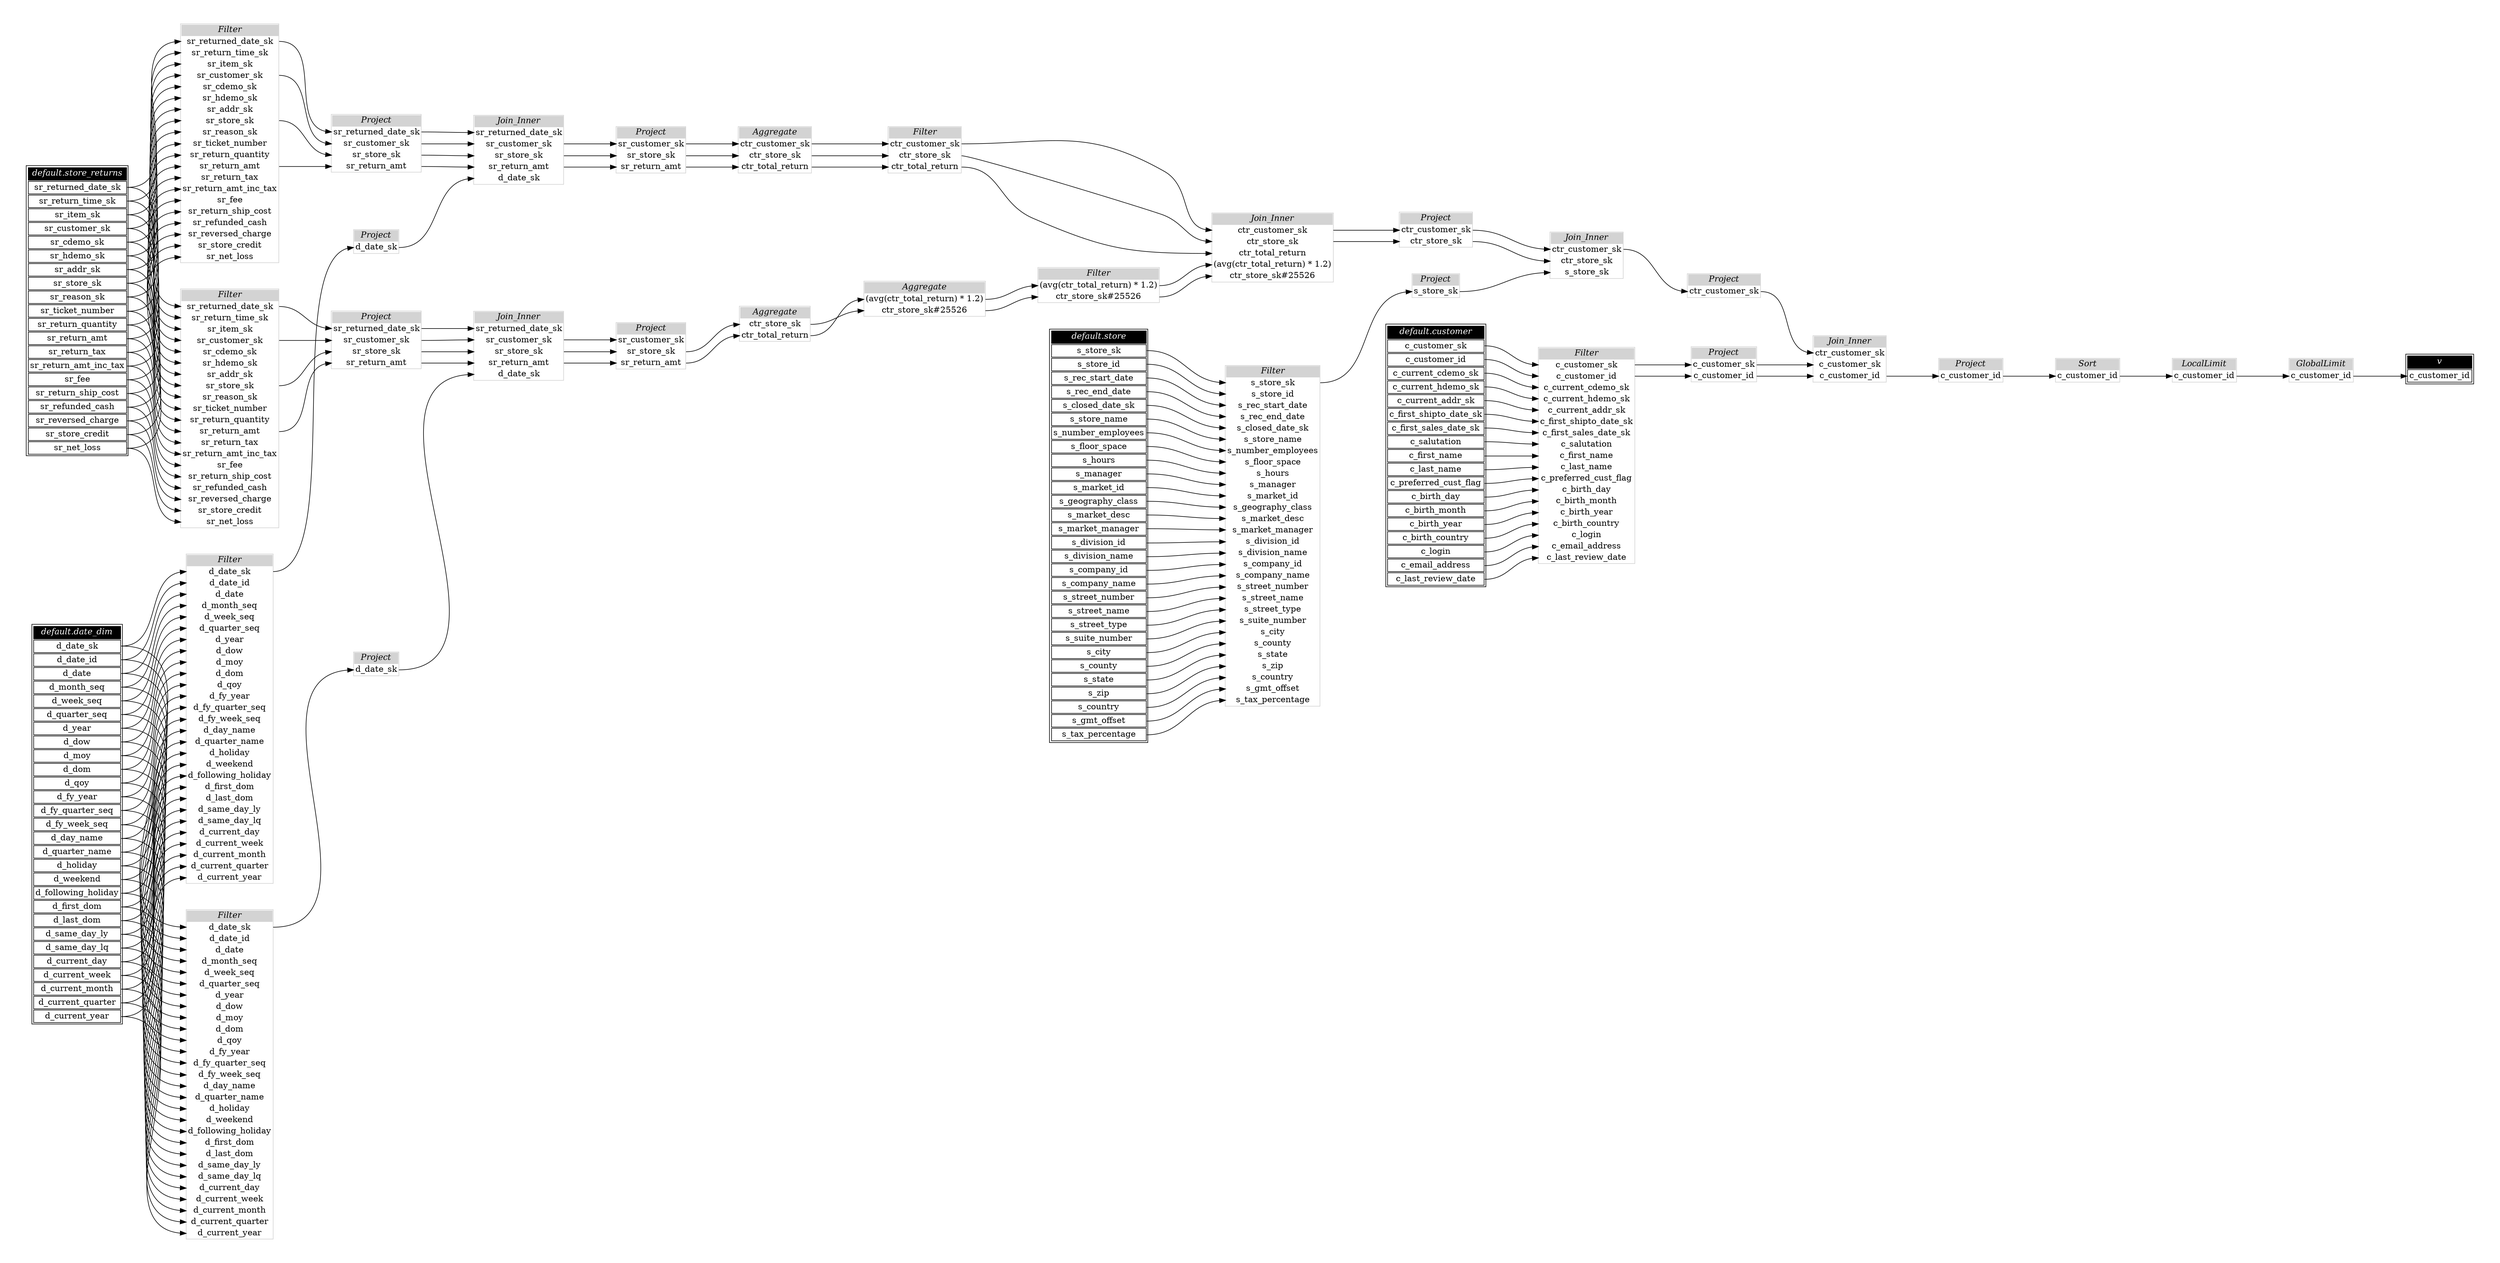 // Automatically generated by TPCDSFlowTestSuite


digraph {
  graph [pad="0.5" nodesep="0.5" ranksep="1" fontname="Helvetica" rankdir=LR];
  node [shape=plaintext]

  
"Aggregate_13cdd95" [label=<
<table color="lightgray" border="1" cellborder="0" cellspacing="0">
  <tr><td bgcolor="lightgray" port="nodeName"><i>Aggregate</i></td></tr>
  <tr><td port="0">ctr_store_sk</td></tr>
<tr><td port="1">ctr_total_return</td></tr>
</table>>];
     

"Aggregate_d867f90" [label=<
<table color="lightgray" border="1" cellborder="0" cellspacing="0">
  <tr><td bgcolor="lightgray" port="nodeName"><i>Aggregate</i></td></tr>
  <tr><td port="0">(avg(ctr_total_return) * 1.2)</td></tr>
<tr><td port="1">ctr_store_sk#25526</td></tr>
</table>>];
     

"Aggregate_f78fa3a" [label=<
<table color="lightgray" border="1" cellborder="0" cellspacing="0">
  <tr><td bgcolor="lightgray" port="nodeName"><i>Aggregate</i></td></tr>
  <tr><td port="0">ctr_customer_sk</td></tr>
<tr><td port="1">ctr_store_sk</td></tr>
<tr><td port="2">ctr_total_return</td></tr>
</table>>];
     

"Filter_153cae5" [label=<
<table color="lightgray" border="1" cellborder="0" cellspacing="0">
  <tr><td bgcolor="lightgray" port="nodeName"><i>Filter</i></td></tr>
  <tr><td port="0">s_store_sk</td></tr>
<tr><td port="1">s_store_id</td></tr>
<tr><td port="2">s_rec_start_date</td></tr>
<tr><td port="3">s_rec_end_date</td></tr>
<tr><td port="4">s_closed_date_sk</td></tr>
<tr><td port="5">s_store_name</td></tr>
<tr><td port="6">s_number_employees</td></tr>
<tr><td port="7">s_floor_space</td></tr>
<tr><td port="8">s_hours</td></tr>
<tr><td port="9">s_manager</td></tr>
<tr><td port="10">s_market_id</td></tr>
<tr><td port="11">s_geography_class</td></tr>
<tr><td port="12">s_market_desc</td></tr>
<tr><td port="13">s_market_manager</td></tr>
<tr><td port="14">s_division_id</td></tr>
<tr><td port="15">s_division_name</td></tr>
<tr><td port="16">s_company_id</td></tr>
<tr><td port="17">s_company_name</td></tr>
<tr><td port="18">s_street_number</td></tr>
<tr><td port="19">s_street_name</td></tr>
<tr><td port="20">s_street_type</td></tr>
<tr><td port="21">s_suite_number</td></tr>
<tr><td port="22">s_city</td></tr>
<tr><td port="23">s_county</td></tr>
<tr><td port="24">s_state</td></tr>
<tr><td port="25">s_zip</td></tr>
<tr><td port="26">s_country</td></tr>
<tr><td port="27">s_gmt_offset</td></tr>
<tr><td port="28">s_tax_percentage</td></tr>
</table>>];
     

"Filter_1fbab2b" [label=<
<table color="lightgray" border="1" cellborder="0" cellspacing="0">
  <tr><td bgcolor="lightgray" port="nodeName"><i>Filter</i></td></tr>
  <tr><td port="0">(avg(ctr_total_return) * 1.2)</td></tr>
<tr><td port="1">ctr_store_sk#25526</td></tr>
</table>>];
     

"Filter_a285d50" [label=<
<table color="lightgray" border="1" cellborder="0" cellspacing="0">
  <tr><td bgcolor="lightgray" port="nodeName"><i>Filter</i></td></tr>
  <tr><td port="0">sr_returned_date_sk</td></tr>
<tr><td port="1">sr_return_time_sk</td></tr>
<tr><td port="2">sr_item_sk</td></tr>
<tr><td port="3">sr_customer_sk</td></tr>
<tr><td port="4">sr_cdemo_sk</td></tr>
<tr><td port="5">sr_hdemo_sk</td></tr>
<tr><td port="6">sr_addr_sk</td></tr>
<tr><td port="7">sr_store_sk</td></tr>
<tr><td port="8">sr_reason_sk</td></tr>
<tr><td port="9">sr_ticket_number</td></tr>
<tr><td port="10">sr_return_quantity</td></tr>
<tr><td port="11">sr_return_amt</td></tr>
<tr><td port="12">sr_return_tax</td></tr>
<tr><td port="13">sr_return_amt_inc_tax</td></tr>
<tr><td port="14">sr_fee</td></tr>
<tr><td port="15">sr_return_ship_cost</td></tr>
<tr><td port="16">sr_refunded_cash</td></tr>
<tr><td port="17">sr_reversed_charge</td></tr>
<tr><td port="18">sr_store_credit</td></tr>
<tr><td port="19">sr_net_loss</td></tr>
</table>>];
     

"Filter_b9f4229" [label=<
<table color="lightgray" border="1" cellborder="0" cellspacing="0">
  <tr><td bgcolor="lightgray" port="nodeName"><i>Filter</i></td></tr>
  <tr><td port="0">sr_returned_date_sk</td></tr>
<tr><td port="1">sr_return_time_sk</td></tr>
<tr><td port="2">sr_item_sk</td></tr>
<tr><td port="3">sr_customer_sk</td></tr>
<tr><td port="4">sr_cdemo_sk</td></tr>
<tr><td port="5">sr_hdemo_sk</td></tr>
<tr><td port="6">sr_addr_sk</td></tr>
<tr><td port="7">sr_store_sk</td></tr>
<tr><td port="8">sr_reason_sk</td></tr>
<tr><td port="9">sr_ticket_number</td></tr>
<tr><td port="10">sr_return_quantity</td></tr>
<tr><td port="11">sr_return_amt</td></tr>
<tr><td port="12">sr_return_tax</td></tr>
<tr><td port="13">sr_return_amt_inc_tax</td></tr>
<tr><td port="14">sr_fee</td></tr>
<tr><td port="15">sr_return_ship_cost</td></tr>
<tr><td port="16">sr_refunded_cash</td></tr>
<tr><td port="17">sr_reversed_charge</td></tr>
<tr><td port="18">sr_store_credit</td></tr>
<tr><td port="19">sr_net_loss</td></tr>
</table>>];
     

"Filter_bdf3bd4" [label=<
<table color="lightgray" border="1" cellborder="0" cellspacing="0">
  <tr><td bgcolor="lightgray" port="nodeName"><i>Filter</i></td></tr>
  <tr><td port="0">ctr_customer_sk</td></tr>
<tr><td port="1">ctr_store_sk</td></tr>
<tr><td port="2">ctr_total_return</td></tr>
</table>>];
     

"Filter_c5f93dc" [label=<
<table color="lightgray" border="1" cellborder="0" cellspacing="0">
  <tr><td bgcolor="lightgray" port="nodeName"><i>Filter</i></td></tr>
  <tr><td port="0">c_customer_sk</td></tr>
<tr><td port="1">c_customer_id</td></tr>
<tr><td port="2">c_current_cdemo_sk</td></tr>
<tr><td port="3">c_current_hdemo_sk</td></tr>
<tr><td port="4">c_current_addr_sk</td></tr>
<tr><td port="5">c_first_shipto_date_sk</td></tr>
<tr><td port="6">c_first_sales_date_sk</td></tr>
<tr><td port="7">c_salutation</td></tr>
<tr><td port="8">c_first_name</td></tr>
<tr><td port="9">c_last_name</td></tr>
<tr><td port="10">c_preferred_cust_flag</td></tr>
<tr><td port="11">c_birth_day</td></tr>
<tr><td port="12">c_birth_month</td></tr>
<tr><td port="13">c_birth_year</td></tr>
<tr><td port="14">c_birth_country</td></tr>
<tr><td port="15">c_login</td></tr>
<tr><td port="16">c_email_address</td></tr>
<tr><td port="17">c_last_review_date</td></tr>
</table>>];
     

"Filter_cb48762" [label=<
<table color="lightgray" border="1" cellborder="0" cellspacing="0">
  <tr><td bgcolor="lightgray" port="nodeName"><i>Filter</i></td></tr>
  <tr><td port="0">d_date_sk</td></tr>
<tr><td port="1">d_date_id</td></tr>
<tr><td port="2">d_date</td></tr>
<tr><td port="3">d_month_seq</td></tr>
<tr><td port="4">d_week_seq</td></tr>
<tr><td port="5">d_quarter_seq</td></tr>
<tr><td port="6">d_year</td></tr>
<tr><td port="7">d_dow</td></tr>
<tr><td port="8">d_moy</td></tr>
<tr><td port="9">d_dom</td></tr>
<tr><td port="10">d_qoy</td></tr>
<tr><td port="11">d_fy_year</td></tr>
<tr><td port="12">d_fy_quarter_seq</td></tr>
<tr><td port="13">d_fy_week_seq</td></tr>
<tr><td port="14">d_day_name</td></tr>
<tr><td port="15">d_quarter_name</td></tr>
<tr><td port="16">d_holiday</td></tr>
<tr><td port="17">d_weekend</td></tr>
<tr><td port="18">d_following_holiday</td></tr>
<tr><td port="19">d_first_dom</td></tr>
<tr><td port="20">d_last_dom</td></tr>
<tr><td port="21">d_same_day_ly</td></tr>
<tr><td port="22">d_same_day_lq</td></tr>
<tr><td port="23">d_current_day</td></tr>
<tr><td port="24">d_current_week</td></tr>
<tr><td port="25">d_current_month</td></tr>
<tr><td port="26">d_current_quarter</td></tr>
<tr><td port="27">d_current_year</td></tr>
</table>>];
     

"Filter_eeb4b7f" [label=<
<table color="lightgray" border="1" cellborder="0" cellspacing="0">
  <tr><td bgcolor="lightgray" port="nodeName"><i>Filter</i></td></tr>
  <tr><td port="0">d_date_sk</td></tr>
<tr><td port="1">d_date_id</td></tr>
<tr><td port="2">d_date</td></tr>
<tr><td port="3">d_month_seq</td></tr>
<tr><td port="4">d_week_seq</td></tr>
<tr><td port="5">d_quarter_seq</td></tr>
<tr><td port="6">d_year</td></tr>
<tr><td port="7">d_dow</td></tr>
<tr><td port="8">d_moy</td></tr>
<tr><td port="9">d_dom</td></tr>
<tr><td port="10">d_qoy</td></tr>
<tr><td port="11">d_fy_year</td></tr>
<tr><td port="12">d_fy_quarter_seq</td></tr>
<tr><td port="13">d_fy_week_seq</td></tr>
<tr><td port="14">d_day_name</td></tr>
<tr><td port="15">d_quarter_name</td></tr>
<tr><td port="16">d_holiday</td></tr>
<tr><td port="17">d_weekend</td></tr>
<tr><td port="18">d_following_holiday</td></tr>
<tr><td port="19">d_first_dom</td></tr>
<tr><td port="20">d_last_dom</td></tr>
<tr><td port="21">d_same_day_ly</td></tr>
<tr><td port="22">d_same_day_lq</td></tr>
<tr><td port="23">d_current_day</td></tr>
<tr><td port="24">d_current_week</td></tr>
<tr><td port="25">d_current_month</td></tr>
<tr><td port="26">d_current_quarter</td></tr>
<tr><td port="27">d_current_year</td></tr>
</table>>];
     

"GlobalLimit_9a91e57" [label=<
<table color="lightgray" border="1" cellborder="0" cellspacing="0">
  <tr><td bgcolor="lightgray" port="nodeName"><i>GlobalLimit</i></td></tr>
  <tr><td port="0">c_customer_id</td></tr>
</table>>];
     

"Join_Inner_1878976" [label=<
<table color="lightgray" border="1" cellborder="0" cellspacing="0">
  <tr><td bgcolor="lightgray" port="nodeName"><i>Join_Inner</i></td></tr>
  <tr><td port="0">ctr_customer_sk</td></tr>
<tr><td port="1">ctr_store_sk</td></tr>
<tr><td port="2">s_store_sk</td></tr>
</table>>];
     

"Join_Inner_6dd576b" [label=<
<table color="lightgray" border="1" cellborder="0" cellspacing="0">
  <tr><td bgcolor="lightgray" port="nodeName"><i>Join_Inner</i></td></tr>
  <tr><td port="0">ctr_customer_sk</td></tr>
<tr><td port="1">c_customer_sk</td></tr>
<tr><td port="2">c_customer_id</td></tr>
</table>>];
     

"Join_Inner_b54c8c2" [label=<
<table color="lightgray" border="1" cellborder="0" cellspacing="0">
  <tr><td bgcolor="lightgray" port="nodeName"><i>Join_Inner</i></td></tr>
  <tr><td port="0">sr_returned_date_sk</td></tr>
<tr><td port="1">sr_customer_sk</td></tr>
<tr><td port="2">sr_store_sk</td></tr>
<tr><td port="3">sr_return_amt</td></tr>
<tr><td port="4">d_date_sk</td></tr>
</table>>];
     

"Join_Inner_f21a307" [label=<
<table color="lightgray" border="1" cellborder="0" cellspacing="0">
  <tr><td bgcolor="lightgray" port="nodeName"><i>Join_Inner</i></td></tr>
  <tr><td port="0">sr_returned_date_sk</td></tr>
<tr><td port="1">sr_customer_sk</td></tr>
<tr><td port="2">sr_store_sk</td></tr>
<tr><td port="3">sr_return_amt</td></tr>
<tr><td port="4">d_date_sk</td></tr>
</table>>];
     

"Join_Inner_f291b0e" [label=<
<table color="lightgray" border="1" cellborder="0" cellspacing="0">
  <tr><td bgcolor="lightgray" port="nodeName"><i>Join_Inner</i></td></tr>
  <tr><td port="0">ctr_customer_sk</td></tr>
<tr><td port="1">ctr_store_sk</td></tr>
<tr><td port="2">ctr_total_return</td></tr>
<tr><td port="3">(avg(ctr_total_return) * 1.2)</td></tr>
<tr><td port="4">ctr_store_sk#25526</td></tr>
</table>>];
     

"LocalLimit_8fed1e6" [label=<
<table color="lightgray" border="1" cellborder="0" cellspacing="0">
  <tr><td bgcolor="lightgray" port="nodeName"><i>LocalLimit</i></td></tr>
  <tr><td port="0">c_customer_id</td></tr>
</table>>];
     

"Project_02b6c82" [label=<
<table color="lightgray" border="1" cellborder="0" cellspacing="0">
  <tr><td bgcolor="lightgray" port="nodeName"><i>Project</i></td></tr>
  <tr><td port="0">c_customer_sk</td></tr>
<tr><td port="1">c_customer_id</td></tr>
</table>>];
     

"Project_5d052cb" [label=<
<table color="lightgray" border="1" cellborder="0" cellspacing="0">
  <tr><td bgcolor="lightgray" port="nodeName"><i>Project</i></td></tr>
  <tr><td port="0">c_customer_id</td></tr>
</table>>];
     

"Project_6b55687" [label=<
<table color="lightgray" border="1" cellborder="0" cellspacing="0">
  <tr><td bgcolor="lightgray" port="nodeName"><i>Project</i></td></tr>
  <tr><td port="0">sr_returned_date_sk</td></tr>
<tr><td port="1">sr_customer_sk</td></tr>
<tr><td port="2">sr_store_sk</td></tr>
<tr><td port="3">sr_return_amt</td></tr>
</table>>];
     

"Project_7e4e531" [label=<
<table color="lightgray" border="1" cellborder="0" cellspacing="0">
  <tr><td bgcolor="lightgray" port="nodeName"><i>Project</i></td></tr>
  <tr><td port="0">s_store_sk</td></tr>
</table>>];
     

"Project_892b702" [label=<
<table color="lightgray" border="1" cellborder="0" cellspacing="0">
  <tr><td bgcolor="lightgray" port="nodeName"><i>Project</i></td></tr>
  <tr><td port="0">sr_customer_sk</td></tr>
<tr><td port="1">sr_store_sk</td></tr>
<tr><td port="2">sr_return_amt</td></tr>
</table>>];
     

"Project_8b73524" [label=<
<table color="lightgray" border="1" cellborder="0" cellspacing="0">
  <tr><td bgcolor="lightgray" port="nodeName"><i>Project</i></td></tr>
  <tr><td port="0">ctr_customer_sk</td></tr>
<tr><td port="1">ctr_store_sk</td></tr>
</table>>];
     

"Project_ad5a7bf" [label=<
<table color="lightgray" border="1" cellborder="0" cellspacing="0">
  <tr><td bgcolor="lightgray" port="nodeName"><i>Project</i></td></tr>
  <tr><td port="0">d_date_sk</td></tr>
</table>>];
     

"Project_d139346" [label=<
<table color="lightgray" border="1" cellborder="0" cellspacing="0">
  <tr><td bgcolor="lightgray" port="nodeName"><i>Project</i></td></tr>
  <tr><td port="0">ctr_customer_sk</td></tr>
</table>>];
     

"Project_e94ecca" [label=<
<table color="lightgray" border="1" cellborder="0" cellspacing="0">
  <tr><td bgcolor="lightgray" port="nodeName"><i>Project</i></td></tr>
  <tr><td port="0">d_date_sk</td></tr>
</table>>];
     

"Project_e994786" [label=<
<table color="lightgray" border="1" cellborder="0" cellspacing="0">
  <tr><td bgcolor="lightgray" port="nodeName"><i>Project</i></td></tr>
  <tr><td port="0">sr_customer_sk</td></tr>
<tr><td port="1">sr_store_sk</td></tr>
<tr><td port="2">sr_return_amt</td></tr>
</table>>];
     

"Project_f417ce7" [label=<
<table color="lightgray" border="1" cellborder="0" cellspacing="0">
  <tr><td bgcolor="lightgray" port="nodeName"><i>Project</i></td></tr>
  <tr><td port="0">sr_returned_date_sk</td></tr>
<tr><td port="1">sr_customer_sk</td></tr>
<tr><td port="2">sr_store_sk</td></tr>
<tr><td port="3">sr_return_amt</td></tr>
</table>>];
     

"Sort_11380d2" [label=<
<table color="lightgray" border="1" cellborder="0" cellspacing="0">
  <tr><td bgcolor="lightgray" port="nodeName"><i>Sort</i></td></tr>
  <tr><td port="0">c_customer_id</td></tr>
</table>>];
     

"default.customer" [color="black" label=<
<table>
  <tr><td bgcolor="black" port="nodeName"><i><font color="white">default.customer</font></i></td></tr>
  <tr><td port="0">c_customer_sk</td></tr>
<tr><td port="1">c_customer_id</td></tr>
<tr><td port="2">c_current_cdemo_sk</td></tr>
<tr><td port="3">c_current_hdemo_sk</td></tr>
<tr><td port="4">c_current_addr_sk</td></tr>
<tr><td port="5">c_first_shipto_date_sk</td></tr>
<tr><td port="6">c_first_sales_date_sk</td></tr>
<tr><td port="7">c_salutation</td></tr>
<tr><td port="8">c_first_name</td></tr>
<tr><td port="9">c_last_name</td></tr>
<tr><td port="10">c_preferred_cust_flag</td></tr>
<tr><td port="11">c_birth_day</td></tr>
<tr><td port="12">c_birth_month</td></tr>
<tr><td port="13">c_birth_year</td></tr>
<tr><td port="14">c_birth_country</td></tr>
<tr><td port="15">c_login</td></tr>
<tr><td port="16">c_email_address</td></tr>
<tr><td port="17">c_last_review_date</td></tr>
</table>>];
     

"default.date_dim" [color="black" label=<
<table>
  <tr><td bgcolor="black" port="nodeName"><i><font color="white">default.date_dim</font></i></td></tr>
  <tr><td port="0">d_date_sk</td></tr>
<tr><td port="1">d_date_id</td></tr>
<tr><td port="2">d_date</td></tr>
<tr><td port="3">d_month_seq</td></tr>
<tr><td port="4">d_week_seq</td></tr>
<tr><td port="5">d_quarter_seq</td></tr>
<tr><td port="6">d_year</td></tr>
<tr><td port="7">d_dow</td></tr>
<tr><td port="8">d_moy</td></tr>
<tr><td port="9">d_dom</td></tr>
<tr><td port="10">d_qoy</td></tr>
<tr><td port="11">d_fy_year</td></tr>
<tr><td port="12">d_fy_quarter_seq</td></tr>
<tr><td port="13">d_fy_week_seq</td></tr>
<tr><td port="14">d_day_name</td></tr>
<tr><td port="15">d_quarter_name</td></tr>
<tr><td port="16">d_holiday</td></tr>
<tr><td port="17">d_weekend</td></tr>
<tr><td port="18">d_following_holiday</td></tr>
<tr><td port="19">d_first_dom</td></tr>
<tr><td port="20">d_last_dom</td></tr>
<tr><td port="21">d_same_day_ly</td></tr>
<tr><td port="22">d_same_day_lq</td></tr>
<tr><td port="23">d_current_day</td></tr>
<tr><td port="24">d_current_week</td></tr>
<tr><td port="25">d_current_month</td></tr>
<tr><td port="26">d_current_quarter</td></tr>
<tr><td port="27">d_current_year</td></tr>
</table>>];
     

"default.store" [color="black" label=<
<table>
  <tr><td bgcolor="black" port="nodeName"><i><font color="white">default.store</font></i></td></tr>
  <tr><td port="0">s_store_sk</td></tr>
<tr><td port="1">s_store_id</td></tr>
<tr><td port="2">s_rec_start_date</td></tr>
<tr><td port="3">s_rec_end_date</td></tr>
<tr><td port="4">s_closed_date_sk</td></tr>
<tr><td port="5">s_store_name</td></tr>
<tr><td port="6">s_number_employees</td></tr>
<tr><td port="7">s_floor_space</td></tr>
<tr><td port="8">s_hours</td></tr>
<tr><td port="9">s_manager</td></tr>
<tr><td port="10">s_market_id</td></tr>
<tr><td port="11">s_geography_class</td></tr>
<tr><td port="12">s_market_desc</td></tr>
<tr><td port="13">s_market_manager</td></tr>
<tr><td port="14">s_division_id</td></tr>
<tr><td port="15">s_division_name</td></tr>
<tr><td port="16">s_company_id</td></tr>
<tr><td port="17">s_company_name</td></tr>
<tr><td port="18">s_street_number</td></tr>
<tr><td port="19">s_street_name</td></tr>
<tr><td port="20">s_street_type</td></tr>
<tr><td port="21">s_suite_number</td></tr>
<tr><td port="22">s_city</td></tr>
<tr><td port="23">s_county</td></tr>
<tr><td port="24">s_state</td></tr>
<tr><td port="25">s_zip</td></tr>
<tr><td port="26">s_country</td></tr>
<tr><td port="27">s_gmt_offset</td></tr>
<tr><td port="28">s_tax_percentage</td></tr>
</table>>];
     

"default.store_returns" [color="black" label=<
<table>
  <tr><td bgcolor="black" port="nodeName"><i><font color="white">default.store_returns</font></i></td></tr>
  <tr><td port="0">sr_returned_date_sk</td></tr>
<tr><td port="1">sr_return_time_sk</td></tr>
<tr><td port="2">sr_item_sk</td></tr>
<tr><td port="3">sr_customer_sk</td></tr>
<tr><td port="4">sr_cdemo_sk</td></tr>
<tr><td port="5">sr_hdemo_sk</td></tr>
<tr><td port="6">sr_addr_sk</td></tr>
<tr><td port="7">sr_store_sk</td></tr>
<tr><td port="8">sr_reason_sk</td></tr>
<tr><td port="9">sr_ticket_number</td></tr>
<tr><td port="10">sr_return_quantity</td></tr>
<tr><td port="11">sr_return_amt</td></tr>
<tr><td port="12">sr_return_tax</td></tr>
<tr><td port="13">sr_return_amt_inc_tax</td></tr>
<tr><td port="14">sr_fee</td></tr>
<tr><td port="15">sr_return_ship_cost</td></tr>
<tr><td port="16">sr_refunded_cash</td></tr>
<tr><td port="17">sr_reversed_charge</td></tr>
<tr><td port="18">sr_store_credit</td></tr>
<tr><td port="19">sr_net_loss</td></tr>
</table>>];
     

"v" [color="black" label=<
<table>
  <tr><td bgcolor="black" port="nodeName"><i><font color="white">v</font></i></td></tr>
  <tr><td port="0">c_customer_id</td></tr>
</table>>];
     
  "Aggregate_13cdd95":0 -> "Aggregate_d867f90":1;
"Aggregate_13cdd95":1 -> "Aggregate_d867f90":0;
"Aggregate_d867f90":0 -> "Filter_1fbab2b":0;
"Aggregate_d867f90":1 -> "Filter_1fbab2b":1;
"Aggregate_f78fa3a":0 -> "Filter_bdf3bd4":0;
"Aggregate_f78fa3a":1 -> "Filter_bdf3bd4":1;
"Aggregate_f78fa3a":2 -> "Filter_bdf3bd4":2;
"Filter_153cae5":0 -> "Project_7e4e531":0;
"Filter_1fbab2b":0 -> "Join_Inner_f291b0e":3;
"Filter_1fbab2b":1 -> "Join_Inner_f291b0e":4;
"Filter_a285d50":0 -> "Project_6b55687":0;
"Filter_a285d50":11 -> "Project_6b55687":3;
"Filter_a285d50":3 -> "Project_6b55687":1;
"Filter_a285d50":7 -> "Project_6b55687":2;
"Filter_b9f4229":0 -> "Project_f417ce7":0;
"Filter_b9f4229":11 -> "Project_f417ce7":3;
"Filter_b9f4229":3 -> "Project_f417ce7":1;
"Filter_b9f4229":7 -> "Project_f417ce7":2;
"Filter_bdf3bd4":0 -> "Join_Inner_f291b0e":0;
"Filter_bdf3bd4":1 -> "Join_Inner_f291b0e":1;
"Filter_bdf3bd4":2 -> "Join_Inner_f291b0e":2;
"Filter_c5f93dc":0 -> "Project_02b6c82":0;
"Filter_c5f93dc":1 -> "Project_02b6c82":1;
"Filter_cb48762":0 -> "Project_e94ecca":0;
"Filter_eeb4b7f":0 -> "Project_ad5a7bf":0;
"GlobalLimit_9a91e57":0 -> "v":0;
"Join_Inner_1878976":0 -> "Project_d139346":0;
"Join_Inner_6dd576b":2 -> "Project_5d052cb":0;
"Join_Inner_b54c8c2":1 -> "Project_e994786":0;
"Join_Inner_b54c8c2":2 -> "Project_e994786":1;
"Join_Inner_b54c8c2":3 -> "Project_e994786":2;
"Join_Inner_f21a307":1 -> "Project_892b702":0;
"Join_Inner_f21a307":2 -> "Project_892b702":1;
"Join_Inner_f21a307":3 -> "Project_892b702":2;
"Join_Inner_f291b0e":0 -> "Project_8b73524":0;
"Join_Inner_f291b0e":1 -> "Project_8b73524":1;
"LocalLimit_8fed1e6":0 -> "GlobalLimit_9a91e57":0;
"Project_02b6c82":0 -> "Join_Inner_6dd576b":1;
"Project_02b6c82":1 -> "Join_Inner_6dd576b":2;
"Project_5d052cb":0 -> "Sort_11380d2":0;
"Project_6b55687":0 -> "Join_Inner_b54c8c2":0;
"Project_6b55687":1 -> "Join_Inner_b54c8c2":1;
"Project_6b55687":2 -> "Join_Inner_b54c8c2":2;
"Project_6b55687":3 -> "Join_Inner_b54c8c2":3;
"Project_7e4e531":0 -> "Join_Inner_1878976":2;
"Project_892b702":0 -> "Aggregate_f78fa3a":0;
"Project_892b702":1 -> "Aggregate_f78fa3a":1;
"Project_892b702":2 -> "Aggregate_f78fa3a":2;
"Project_8b73524":0 -> "Join_Inner_1878976":0;
"Project_8b73524":1 -> "Join_Inner_1878976":1;
"Project_ad5a7bf":0 -> "Join_Inner_f21a307":4;
"Project_d139346":0 -> "Join_Inner_6dd576b":0;
"Project_e94ecca":0 -> "Join_Inner_b54c8c2":4;
"Project_e994786":1 -> "Aggregate_13cdd95":0;
"Project_e994786":2 -> "Aggregate_13cdd95":1;
"Project_f417ce7":0 -> "Join_Inner_f21a307":0;
"Project_f417ce7":1 -> "Join_Inner_f21a307":1;
"Project_f417ce7":2 -> "Join_Inner_f21a307":2;
"Project_f417ce7":3 -> "Join_Inner_f21a307":3;
"Sort_11380d2":0 -> "LocalLimit_8fed1e6":0;
"default.customer":0 -> "Filter_c5f93dc":0;
"default.customer":1 -> "Filter_c5f93dc":1;
"default.customer":10 -> "Filter_c5f93dc":10;
"default.customer":11 -> "Filter_c5f93dc":11;
"default.customer":12 -> "Filter_c5f93dc":12;
"default.customer":13 -> "Filter_c5f93dc":13;
"default.customer":14 -> "Filter_c5f93dc":14;
"default.customer":15 -> "Filter_c5f93dc":15;
"default.customer":16 -> "Filter_c5f93dc":16;
"default.customer":17 -> "Filter_c5f93dc":17;
"default.customer":2 -> "Filter_c5f93dc":2;
"default.customer":3 -> "Filter_c5f93dc":3;
"default.customer":4 -> "Filter_c5f93dc":4;
"default.customer":5 -> "Filter_c5f93dc":5;
"default.customer":6 -> "Filter_c5f93dc":6;
"default.customer":7 -> "Filter_c5f93dc":7;
"default.customer":8 -> "Filter_c5f93dc":8;
"default.customer":9 -> "Filter_c5f93dc":9;
"default.date_dim":0 -> "Filter_cb48762":0;
"default.date_dim":0 -> "Filter_eeb4b7f":0;
"default.date_dim":1 -> "Filter_cb48762":1;
"default.date_dim":1 -> "Filter_eeb4b7f":1;
"default.date_dim":10 -> "Filter_cb48762":10;
"default.date_dim":10 -> "Filter_eeb4b7f":10;
"default.date_dim":11 -> "Filter_cb48762":11;
"default.date_dim":11 -> "Filter_eeb4b7f":11;
"default.date_dim":12 -> "Filter_cb48762":12;
"default.date_dim":12 -> "Filter_eeb4b7f":12;
"default.date_dim":13 -> "Filter_cb48762":13;
"default.date_dim":13 -> "Filter_eeb4b7f":13;
"default.date_dim":14 -> "Filter_cb48762":14;
"default.date_dim":14 -> "Filter_eeb4b7f":14;
"default.date_dim":15 -> "Filter_cb48762":15;
"default.date_dim":15 -> "Filter_eeb4b7f":15;
"default.date_dim":16 -> "Filter_cb48762":16;
"default.date_dim":16 -> "Filter_eeb4b7f":16;
"default.date_dim":17 -> "Filter_cb48762":17;
"default.date_dim":17 -> "Filter_eeb4b7f":17;
"default.date_dim":18 -> "Filter_cb48762":18;
"default.date_dim":18 -> "Filter_eeb4b7f":18;
"default.date_dim":19 -> "Filter_cb48762":19;
"default.date_dim":19 -> "Filter_eeb4b7f":19;
"default.date_dim":2 -> "Filter_cb48762":2;
"default.date_dim":2 -> "Filter_eeb4b7f":2;
"default.date_dim":20 -> "Filter_cb48762":20;
"default.date_dim":20 -> "Filter_eeb4b7f":20;
"default.date_dim":21 -> "Filter_cb48762":21;
"default.date_dim":21 -> "Filter_eeb4b7f":21;
"default.date_dim":22 -> "Filter_cb48762":22;
"default.date_dim":22 -> "Filter_eeb4b7f":22;
"default.date_dim":23 -> "Filter_cb48762":23;
"default.date_dim":23 -> "Filter_eeb4b7f":23;
"default.date_dim":24 -> "Filter_cb48762":24;
"default.date_dim":24 -> "Filter_eeb4b7f":24;
"default.date_dim":25 -> "Filter_cb48762":25;
"default.date_dim":25 -> "Filter_eeb4b7f":25;
"default.date_dim":26 -> "Filter_cb48762":26;
"default.date_dim":26 -> "Filter_eeb4b7f":26;
"default.date_dim":27 -> "Filter_cb48762":27;
"default.date_dim":27 -> "Filter_eeb4b7f":27;
"default.date_dim":3 -> "Filter_cb48762":3;
"default.date_dim":3 -> "Filter_eeb4b7f":3;
"default.date_dim":4 -> "Filter_cb48762":4;
"default.date_dim":4 -> "Filter_eeb4b7f":4;
"default.date_dim":5 -> "Filter_cb48762":5;
"default.date_dim":5 -> "Filter_eeb4b7f":5;
"default.date_dim":6 -> "Filter_cb48762":6;
"default.date_dim":6 -> "Filter_eeb4b7f":6;
"default.date_dim":7 -> "Filter_cb48762":7;
"default.date_dim":7 -> "Filter_eeb4b7f":7;
"default.date_dim":8 -> "Filter_cb48762":8;
"default.date_dim":8 -> "Filter_eeb4b7f":8;
"default.date_dim":9 -> "Filter_cb48762":9;
"default.date_dim":9 -> "Filter_eeb4b7f":9;
"default.store":0 -> "Filter_153cae5":0;
"default.store":1 -> "Filter_153cae5":1;
"default.store":10 -> "Filter_153cae5":10;
"default.store":11 -> "Filter_153cae5":11;
"default.store":12 -> "Filter_153cae5":12;
"default.store":13 -> "Filter_153cae5":13;
"default.store":14 -> "Filter_153cae5":14;
"default.store":15 -> "Filter_153cae5":15;
"default.store":16 -> "Filter_153cae5":16;
"default.store":17 -> "Filter_153cae5":17;
"default.store":18 -> "Filter_153cae5":18;
"default.store":19 -> "Filter_153cae5":19;
"default.store":2 -> "Filter_153cae5":2;
"default.store":20 -> "Filter_153cae5":20;
"default.store":21 -> "Filter_153cae5":21;
"default.store":22 -> "Filter_153cae5":22;
"default.store":23 -> "Filter_153cae5":23;
"default.store":24 -> "Filter_153cae5":24;
"default.store":25 -> "Filter_153cae5":25;
"default.store":26 -> "Filter_153cae5":26;
"default.store":27 -> "Filter_153cae5":27;
"default.store":28 -> "Filter_153cae5":28;
"default.store":3 -> "Filter_153cae5":3;
"default.store":4 -> "Filter_153cae5":4;
"default.store":5 -> "Filter_153cae5":5;
"default.store":6 -> "Filter_153cae5":6;
"default.store":7 -> "Filter_153cae5":7;
"default.store":8 -> "Filter_153cae5":8;
"default.store":9 -> "Filter_153cae5":9;
"default.store_returns":0 -> "Filter_a285d50":0;
"default.store_returns":0 -> "Filter_b9f4229":0;
"default.store_returns":1 -> "Filter_a285d50":1;
"default.store_returns":1 -> "Filter_b9f4229":1;
"default.store_returns":10 -> "Filter_a285d50":10;
"default.store_returns":10 -> "Filter_b9f4229":10;
"default.store_returns":11 -> "Filter_a285d50":11;
"default.store_returns":11 -> "Filter_b9f4229":11;
"default.store_returns":12 -> "Filter_a285d50":12;
"default.store_returns":12 -> "Filter_b9f4229":12;
"default.store_returns":13 -> "Filter_a285d50":13;
"default.store_returns":13 -> "Filter_b9f4229":13;
"default.store_returns":14 -> "Filter_a285d50":14;
"default.store_returns":14 -> "Filter_b9f4229":14;
"default.store_returns":15 -> "Filter_a285d50":15;
"default.store_returns":15 -> "Filter_b9f4229":15;
"default.store_returns":16 -> "Filter_a285d50":16;
"default.store_returns":16 -> "Filter_b9f4229":16;
"default.store_returns":17 -> "Filter_a285d50":17;
"default.store_returns":17 -> "Filter_b9f4229":17;
"default.store_returns":18 -> "Filter_a285d50":18;
"default.store_returns":18 -> "Filter_b9f4229":18;
"default.store_returns":19 -> "Filter_a285d50":19;
"default.store_returns":19 -> "Filter_b9f4229":19;
"default.store_returns":2 -> "Filter_a285d50":2;
"default.store_returns":2 -> "Filter_b9f4229":2;
"default.store_returns":3 -> "Filter_a285d50":3;
"default.store_returns":3 -> "Filter_b9f4229":3;
"default.store_returns":4 -> "Filter_a285d50":4;
"default.store_returns":4 -> "Filter_b9f4229":4;
"default.store_returns":5 -> "Filter_a285d50":5;
"default.store_returns":5 -> "Filter_b9f4229":5;
"default.store_returns":6 -> "Filter_a285d50":6;
"default.store_returns":6 -> "Filter_b9f4229":6;
"default.store_returns":7 -> "Filter_a285d50":7;
"default.store_returns":7 -> "Filter_b9f4229":7;
"default.store_returns":8 -> "Filter_a285d50":8;
"default.store_returns":8 -> "Filter_b9f4229":8;
"default.store_returns":9 -> "Filter_a285d50":9;
"default.store_returns":9 -> "Filter_b9f4229":9;
}
       